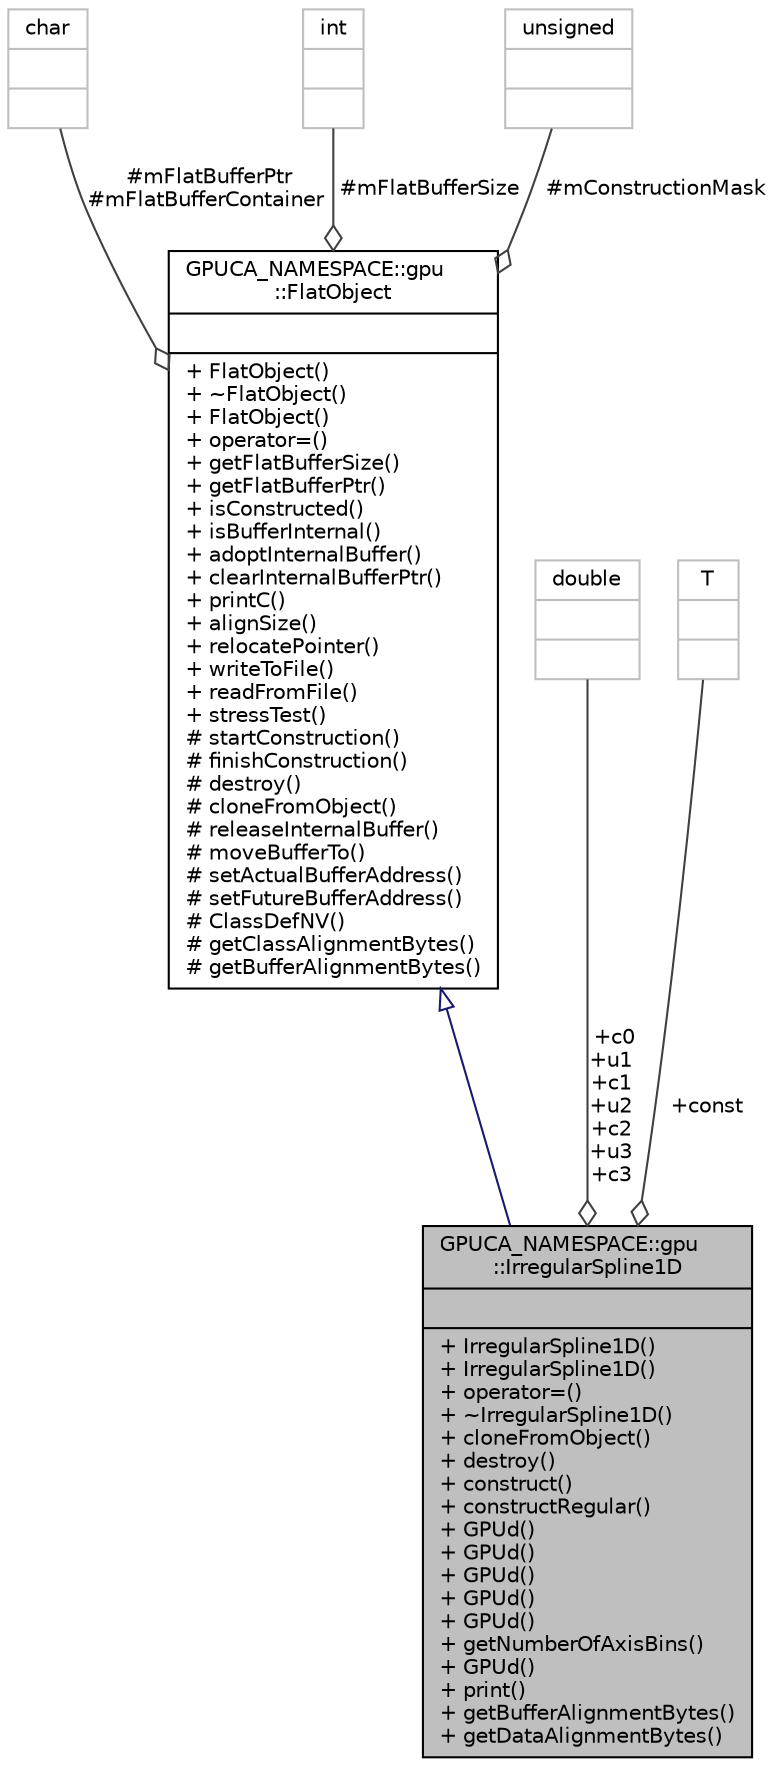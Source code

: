 digraph "GPUCA_NAMESPACE::gpu::IrregularSpline1D"
{
 // INTERACTIVE_SVG=YES
  bgcolor="transparent";
  edge [fontname="Helvetica",fontsize="10",labelfontname="Helvetica",labelfontsize="10"];
  node [fontname="Helvetica",fontsize="10",shape=record];
  Node2 [label="{GPUCA_NAMESPACE::gpu\l::IrregularSpline1D\n||+ IrregularSpline1D()\l+ IrregularSpline1D()\l+ operator=()\l+ ~IrregularSpline1D()\l+ cloneFromObject()\l+ destroy()\l+ construct()\l+ constructRegular()\l+ GPUd()\l+ GPUd()\l+ GPUd()\l+ GPUd()\l+ GPUd()\l+ getNumberOfAxisBins()\l+ GPUd()\l+ print()\l+ getBufferAlignmentBytes()\l+ getDataAlignmentBytes()\l}",height=0.2,width=0.4,color="black", fillcolor="grey75", style="filled", fontcolor="black"];
  Node3 -> Node2 [dir="back",color="midnightblue",fontsize="10",style="solid",arrowtail="onormal",fontname="Helvetica"];
  Node3 [label="{GPUCA_NAMESPACE::gpu\l::FlatObject\n||+ FlatObject()\l+ ~FlatObject()\l+ FlatObject()\l+ operator=()\l+ getFlatBufferSize()\l+ getFlatBufferPtr()\l+ isConstructed()\l+ isBufferInternal()\l+ adoptInternalBuffer()\l+ clearInternalBufferPtr()\l+ printC()\l+ alignSize()\l+ relocatePointer()\l+ writeToFile()\l+ readFromFile()\l+ stressTest()\l# startConstruction()\l# finishConstruction()\l# destroy()\l# cloneFromObject()\l# releaseInternalBuffer()\l# moveBufferTo()\l# setActualBufferAddress()\l# setFutureBufferAddress()\l# ClassDefNV()\l# getClassAlignmentBytes()\l# getBufferAlignmentBytes()\l}",height=0.2,width=0.4,color="black",URL="$dc/d5e/classGPUCA__NAMESPACE_1_1gpu_1_1FlatObject.html",tooltip="GPUCA_GPUCODE. "];
  Node4 -> Node3 [color="grey25",fontsize="10",style="solid",label=" #mFlatBufferPtr\n#mFlatBufferContainer" ,arrowhead="odiamond",fontname="Helvetica"];
  Node4 [label="{char\n||}",height=0.2,width=0.4,color="grey75"];
  Node5 -> Node3 [color="grey25",fontsize="10",style="solid",label=" #mFlatBufferSize" ,arrowhead="odiamond",fontname="Helvetica"];
  Node5 [label="{int\n||}",height=0.2,width=0.4,color="grey75"];
  Node6 -> Node3 [color="grey25",fontsize="10",style="solid",label=" #mConstructionMask" ,arrowhead="odiamond",fontname="Helvetica"];
  Node6 [label="{unsigned\n||}",height=0.2,width=0.4,color="grey75"];
  Node7 -> Node2 [color="grey25",fontsize="10",style="solid",label=" +c0\n+u1\n+c1\n+u2\n+c2\n+u3\n+c3" ,arrowhead="odiamond",fontname="Helvetica"];
  Node7 [label="{double\n||}",height=0.2,width=0.4,color="grey75"];
  Node8 -> Node2 [color="grey25",fontsize="10",style="solid",label=" +const" ,arrowhead="odiamond",fontname="Helvetica"];
  Node8 [label="{T\n||}",height=0.2,width=0.4,color="grey75"];
}

